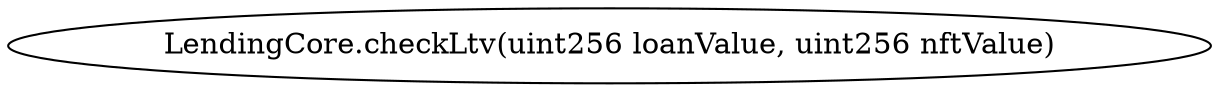 digraph "" {
	graph [bb="0,0,497.81,36"];
	node [label="\N"];
	"LendingCore.checkLtv(uint256 loanValue, uint256 nftValue)"	 [height=0.5,
		pos="248.91,18",
		width=6.9141];
}
digraph "" {
	graph [bb="0,0,497.81,36"];
	node [label="\N"];
	"LendingCore.checkLtv(uint256 loanValue, uint256 nftValue)"	 [height=0.5,
		pos="248.91,18",
		width=6.9141];
}
